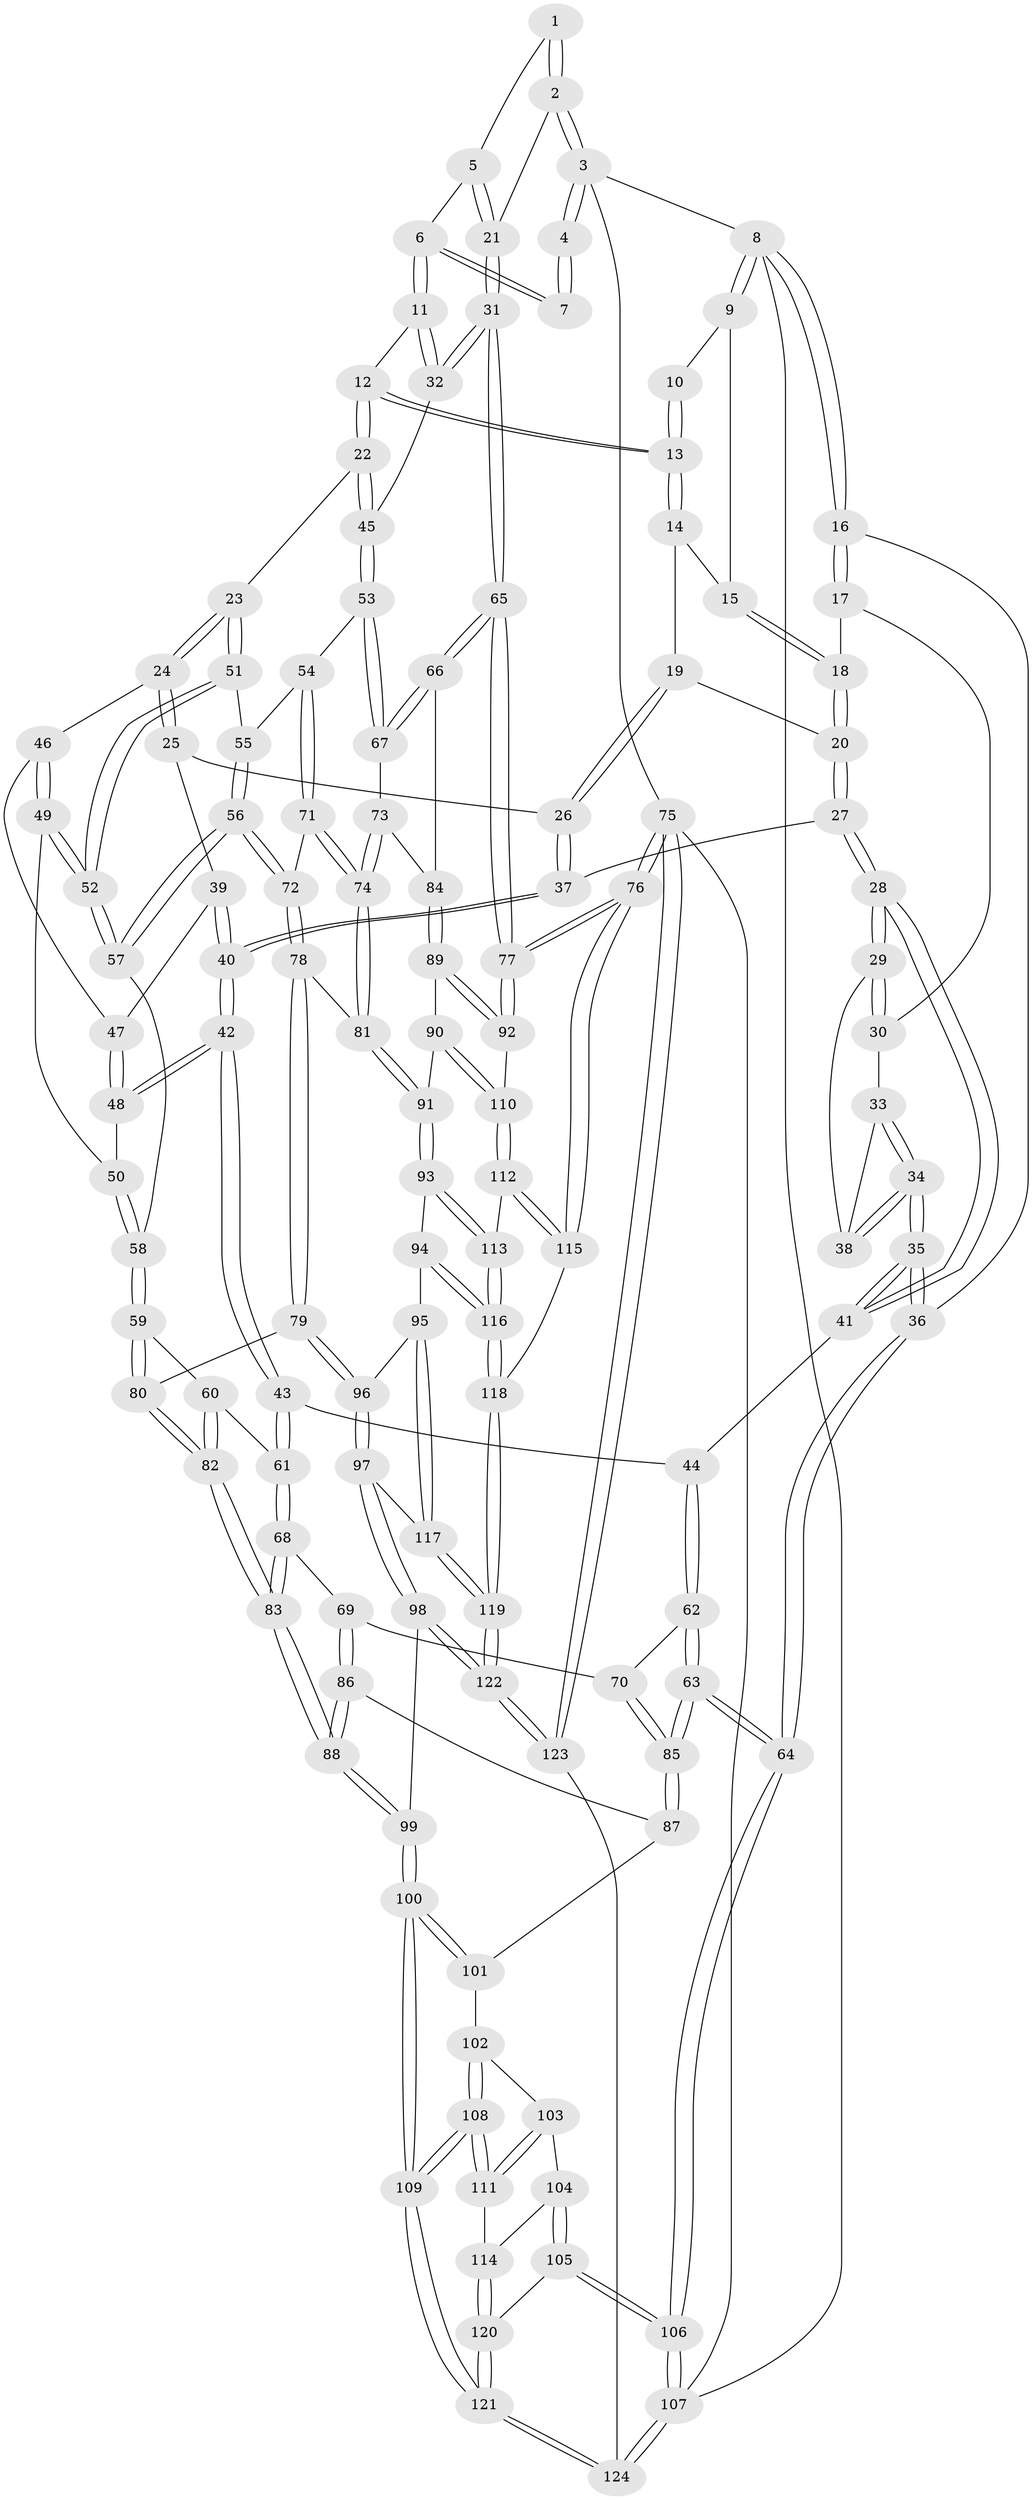 // Generated by graph-tools (version 1.1) at 2025/27/03/15/25 16:27:56]
// undirected, 124 vertices, 307 edges
graph export_dot {
graph [start="1"]
  node [color=gray90,style=filled];
  1 [pos="+0.9317901089940693+0.05722772024951578"];
  2 [pos="+1+0.22372905160582823"];
  3 [pos="+1+0"];
  4 [pos="+0.9092630017752692+0"];
  5 [pos="+0.7869554263303965+0.10249657846769632"];
  6 [pos="+0.7591956488819543+0.09839519596768175"];
  7 [pos="+0.7092613016499657+0"];
  8 [pos="+0+0"];
  9 [pos="+0.27797520730796244+0"];
  10 [pos="+0.49685621432270066+0"];
  11 [pos="+0.7369346186256585+0.1581020605422501"];
  12 [pos="+0.5874712041938067+0.23173251222018626"];
  13 [pos="+0.5336999205737303+0.17761147249592754"];
  14 [pos="+0.43198530037354527+0.16908747943343952"];
  15 [pos="+0.27320834328856597+0"];
  16 [pos="+0+0.131109038287815"];
  17 [pos="+0.02192310478290964+0.1344324060828373"];
  18 [pos="+0.18797379665562722+0.06795640615526242"];
  19 [pos="+0.3968989286475576+0.19959527923500606"];
  20 [pos="+0.2048394869652875+0.1180747074727402"];
  21 [pos="+1+0.24323625610803443"];
  22 [pos="+0.578940481838696+0.2613964780632179"];
  23 [pos="+0.5735188492154942+0.27109114229252657"];
  24 [pos="+0.4892020717552719+0.302836200328494"];
  25 [pos="+0.44147323591908605+0.2808750145866223"];
  26 [pos="+0.3882628481636627+0.23683518084263086"];
  27 [pos="+0.21570160308205644+0.2231466672784689"];
  28 [pos="+0.17544827592226087+0.2959469037177314"];
  29 [pos="+0.11318250312151422+0.29290469999773433"];
  30 [pos="+0.03876771061432621+0.20921917232598528"];
  31 [pos="+1+0.31481408503521163"];
  32 [pos="+0.8399751734945117+0.32421530156268785"];
  33 [pos="+0.030792007761200463+0.2652731103312089"];
  34 [pos="+0+0.41698770414693903"];
  35 [pos="+0+0.437366011719816"];
  36 [pos="+0+0.5072518288326205"];
  37 [pos="+0.32543088383811325+0.28701696568632845"];
  38 [pos="+0.09244813226781923+0.3004681092549248"];
  39 [pos="+0.36126089047754867+0.32630912854129346"];
  40 [pos="+0.33825671725481665+0.32747562202254293"];
  41 [pos="+0.1809399795498139+0.38031554156878006"];
  42 [pos="+0.3244132938307973+0.40928963863261436"];
  43 [pos="+0.30652668655837834+0.43050552503490847"];
  44 [pos="+0.20943972776777625+0.41856388796020383"];
  45 [pos="+0.7825220619919613+0.4062653808202251"];
  46 [pos="+0.4691747655430696+0.3277558685036265"];
  47 [pos="+0.4362926084851123+0.33867541012789115"];
  48 [pos="+0.39203150513257634+0.405623671133716"];
  49 [pos="+0.46475893833734333+0.3865847363334864"];
  50 [pos="+0.4202864937446824+0.4144686905220203"];
  51 [pos="+0.5762506896883367+0.2982340043899648"];
  52 [pos="+0.5271928118262085+0.4474597074748481"];
  53 [pos="+0.7790532048475003+0.4157509743149418"];
  54 [pos="+0.705165207339251+0.45401688071048124"];
  55 [pos="+0.6272867149815723+0.3836960509742235"];
  56 [pos="+0.5424099683378166+0.4982953785582645"];
  57 [pos="+0.5303024904771325+0.49281527192866353"];
  58 [pos="+0.47919020450059197+0.5072138698151656"];
  59 [pos="+0.44637381882648675+0.5308729190118694"];
  60 [pos="+0.38229487421761305+0.5334108985264345"];
  61 [pos="+0.3390994795580632+0.5166036849631522"];
  62 [pos="+0.18956148775834541+0.4592234671838415"];
  63 [pos="+0+0.5608592055556858"];
  64 [pos="+0+0.5543509985491956"];
  65 [pos="+1+0.5065657081208853"];
  66 [pos="+1+0.5538961383814195"];
  67 [pos="+0.825727566506129+0.48877550707011086"];
  68 [pos="+0.2646768418004339+0.5961885550496054"];
  69 [pos="+0.20980875778834157+0.5905222241630133"];
  70 [pos="+0.1829578418088968+0.5673106538528762"];
  71 [pos="+0.6780738168764713+0.4907365575108486"];
  72 [pos="+0.5684255413622427+0.5147109252221431"];
  73 [pos="+0.8041353682106313+0.564606016608533"];
  74 [pos="+0.7332106144656428+0.6455891398273319"];
  75 [pos="+1+1"];
  76 [pos="+1+1"];
  77 [pos="+1+0.9643819232798266"];
  78 [pos="+0.5866993728419022+0.6743013248781667"];
  79 [pos="+0.5800115550305435+0.680662470996649"];
  80 [pos="+0.4782340296506076+0.6789746082655107"];
  81 [pos="+0.7313771426006579+0.6572948746701588"];
  82 [pos="+0.37887712776963056+0.7367635522278403"];
  83 [pos="+0.3516935316205767+0.7641587477085064"];
  84 [pos="+0.9401273145246684+0.6271431410642679"];
  85 [pos="+0+0.5930230099501121"];
  86 [pos="+0.16536715902233032+0.7013275715073185"];
  87 [pos="+0.06706488596540848+0.7094007415202804"];
  88 [pos="+0.32857925358446477+0.831042788155737"];
  89 [pos="+0.8892410998060126+0.6945710497834501"];
  90 [pos="+0.7994238936438669+0.7212406824960332"];
  91 [pos="+0.7863073911021727+0.7207732284171857"];
  92 [pos="+0.9625542159801934+0.7822049022382718"];
  93 [pos="+0.7736664506206045+0.7462926299856641"];
  94 [pos="+0.6548278560245594+0.8311083752713865"];
  95 [pos="+0.6155339318679695+0.8243153466878258"];
  96 [pos="+0.5807981818581449+0.6923561148697079"];
  97 [pos="+0.46980478931607456+0.8556885019009605"];
  98 [pos="+0.4061313834800939+0.8595716481240311"];
  99 [pos="+0.32858216229146003+0.8315022183871058"];
  100 [pos="+0.27995217831713204+0.8906169879838733"];
  101 [pos="+0.07255452205215869+0.7331845178521623"];
  102 [pos="+0.07303244640444358+0.7683611642863112"];
  103 [pos="+0.06510442078738198+0.7992776448984013"];
  104 [pos="+0.041956317878162314+0.8190498007037339"];
  105 [pos="+0+0.8948864958206809"];
  106 [pos="+0+0.9070503461971332"];
  107 [pos="+0+1"];
  108 [pos="+0.21351338936875217+0.9032148816823399"];
  109 [pos="+0.254529110739672+0.9290238143839602"];
  110 [pos="+0.8806995526287683+0.8435673888595812"];
  111 [pos="+0.08544559989215499+0.8432871324132669"];
  112 [pos="+0.8779204579038516+0.9090714112412391"];
  113 [pos="+0.7821804370880829+0.8789037137713691"];
  114 [pos="+0.04652864498516642+0.8816063220838867"];
  115 [pos="+0.9005264492046147+0.9397601052022079"];
  116 [pos="+0.7186425093495865+0.9260983465122279"];
  117 [pos="+0.5636597183323208+0.8700741782033533"];
  118 [pos="+0.7043147661605105+0.9911213898765099"];
  119 [pos="+0.6354902562393775+1"];
  120 [pos="+0.03900540353716674+0.897357060518165"];
  121 [pos="+0.2205355563454286+1"];
  122 [pos="+0.6203752639765294+1"];
  123 [pos="+0.6206148873836845+1"];
  124 [pos="+0.19126753891519416+1"];
  1 -- 2;
  1 -- 2;
  1 -- 5;
  2 -- 3;
  2 -- 3;
  2 -- 21;
  3 -- 4;
  3 -- 4;
  3 -- 8;
  3 -- 75;
  4 -- 7;
  4 -- 7;
  5 -- 6;
  5 -- 21;
  5 -- 21;
  6 -- 7;
  6 -- 7;
  6 -- 11;
  6 -- 11;
  8 -- 9;
  8 -- 9;
  8 -- 16;
  8 -- 16;
  8 -- 107;
  9 -- 10;
  9 -- 15;
  10 -- 13;
  10 -- 13;
  11 -- 12;
  11 -- 32;
  11 -- 32;
  12 -- 13;
  12 -- 13;
  12 -- 22;
  12 -- 22;
  13 -- 14;
  13 -- 14;
  14 -- 15;
  14 -- 19;
  15 -- 18;
  15 -- 18;
  16 -- 17;
  16 -- 17;
  16 -- 36;
  17 -- 18;
  17 -- 30;
  18 -- 20;
  18 -- 20;
  19 -- 20;
  19 -- 26;
  19 -- 26;
  20 -- 27;
  20 -- 27;
  21 -- 31;
  21 -- 31;
  22 -- 23;
  22 -- 45;
  22 -- 45;
  23 -- 24;
  23 -- 24;
  23 -- 51;
  23 -- 51;
  24 -- 25;
  24 -- 25;
  24 -- 46;
  25 -- 26;
  25 -- 39;
  26 -- 37;
  26 -- 37;
  27 -- 28;
  27 -- 28;
  27 -- 37;
  28 -- 29;
  28 -- 29;
  28 -- 41;
  28 -- 41;
  29 -- 30;
  29 -- 30;
  29 -- 38;
  30 -- 33;
  31 -- 32;
  31 -- 32;
  31 -- 65;
  31 -- 65;
  32 -- 45;
  33 -- 34;
  33 -- 34;
  33 -- 38;
  34 -- 35;
  34 -- 35;
  34 -- 38;
  34 -- 38;
  35 -- 36;
  35 -- 36;
  35 -- 41;
  35 -- 41;
  36 -- 64;
  36 -- 64;
  37 -- 40;
  37 -- 40;
  39 -- 40;
  39 -- 40;
  39 -- 47;
  40 -- 42;
  40 -- 42;
  41 -- 44;
  42 -- 43;
  42 -- 43;
  42 -- 48;
  42 -- 48;
  43 -- 44;
  43 -- 61;
  43 -- 61;
  44 -- 62;
  44 -- 62;
  45 -- 53;
  45 -- 53;
  46 -- 47;
  46 -- 49;
  46 -- 49;
  47 -- 48;
  47 -- 48;
  48 -- 50;
  49 -- 50;
  49 -- 52;
  49 -- 52;
  50 -- 58;
  50 -- 58;
  51 -- 52;
  51 -- 52;
  51 -- 55;
  52 -- 57;
  52 -- 57;
  53 -- 54;
  53 -- 67;
  53 -- 67;
  54 -- 55;
  54 -- 71;
  54 -- 71;
  55 -- 56;
  55 -- 56;
  56 -- 57;
  56 -- 57;
  56 -- 72;
  56 -- 72;
  57 -- 58;
  58 -- 59;
  58 -- 59;
  59 -- 60;
  59 -- 80;
  59 -- 80;
  60 -- 61;
  60 -- 82;
  60 -- 82;
  61 -- 68;
  61 -- 68;
  62 -- 63;
  62 -- 63;
  62 -- 70;
  63 -- 64;
  63 -- 64;
  63 -- 85;
  63 -- 85;
  64 -- 106;
  64 -- 106;
  65 -- 66;
  65 -- 66;
  65 -- 77;
  65 -- 77;
  66 -- 67;
  66 -- 67;
  66 -- 84;
  67 -- 73;
  68 -- 69;
  68 -- 83;
  68 -- 83;
  69 -- 70;
  69 -- 86;
  69 -- 86;
  70 -- 85;
  70 -- 85;
  71 -- 72;
  71 -- 74;
  71 -- 74;
  72 -- 78;
  72 -- 78;
  73 -- 74;
  73 -- 74;
  73 -- 84;
  74 -- 81;
  74 -- 81;
  75 -- 76;
  75 -- 76;
  75 -- 123;
  75 -- 123;
  75 -- 107;
  76 -- 77;
  76 -- 77;
  76 -- 115;
  76 -- 115;
  77 -- 92;
  77 -- 92;
  78 -- 79;
  78 -- 79;
  78 -- 81;
  79 -- 80;
  79 -- 96;
  79 -- 96;
  80 -- 82;
  80 -- 82;
  81 -- 91;
  81 -- 91;
  82 -- 83;
  82 -- 83;
  83 -- 88;
  83 -- 88;
  84 -- 89;
  84 -- 89;
  85 -- 87;
  85 -- 87;
  86 -- 87;
  86 -- 88;
  86 -- 88;
  87 -- 101;
  88 -- 99;
  88 -- 99;
  89 -- 90;
  89 -- 92;
  89 -- 92;
  90 -- 91;
  90 -- 110;
  90 -- 110;
  91 -- 93;
  91 -- 93;
  92 -- 110;
  93 -- 94;
  93 -- 113;
  93 -- 113;
  94 -- 95;
  94 -- 116;
  94 -- 116;
  95 -- 96;
  95 -- 117;
  95 -- 117;
  96 -- 97;
  96 -- 97;
  97 -- 98;
  97 -- 98;
  97 -- 117;
  98 -- 99;
  98 -- 122;
  98 -- 122;
  99 -- 100;
  99 -- 100;
  100 -- 101;
  100 -- 101;
  100 -- 109;
  100 -- 109;
  101 -- 102;
  102 -- 103;
  102 -- 108;
  102 -- 108;
  103 -- 104;
  103 -- 111;
  103 -- 111;
  104 -- 105;
  104 -- 105;
  104 -- 114;
  105 -- 106;
  105 -- 106;
  105 -- 120;
  106 -- 107;
  106 -- 107;
  107 -- 124;
  107 -- 124;
  108 -- 109;
  108 -- 109;
  108 -- 111;
  108 -- 111;
  109 -- 121;
  109 -- 121;
  110 -- 112;
  110 -- 112;
  111 -- 114;
  112 -- 113;
  112 -- 115;
  112 -- 115;
  113 -- 116;
  113 -- 116;
  114 -- 120;
  114 -- 120;
  115 -- 118;
  116 -- 118;
  116 -- 118;
  117 -- 119;
  117 -- 119;
  118 -- 119;
  118 -- 119;
  119 -- 122;
  119 -- 122;
  120 -- 121;
  120 -- 121;
  121 -- 124;
  121 -- 124;
  122 -- 123;
  122 -- 123;
  123 -- 124;
}
